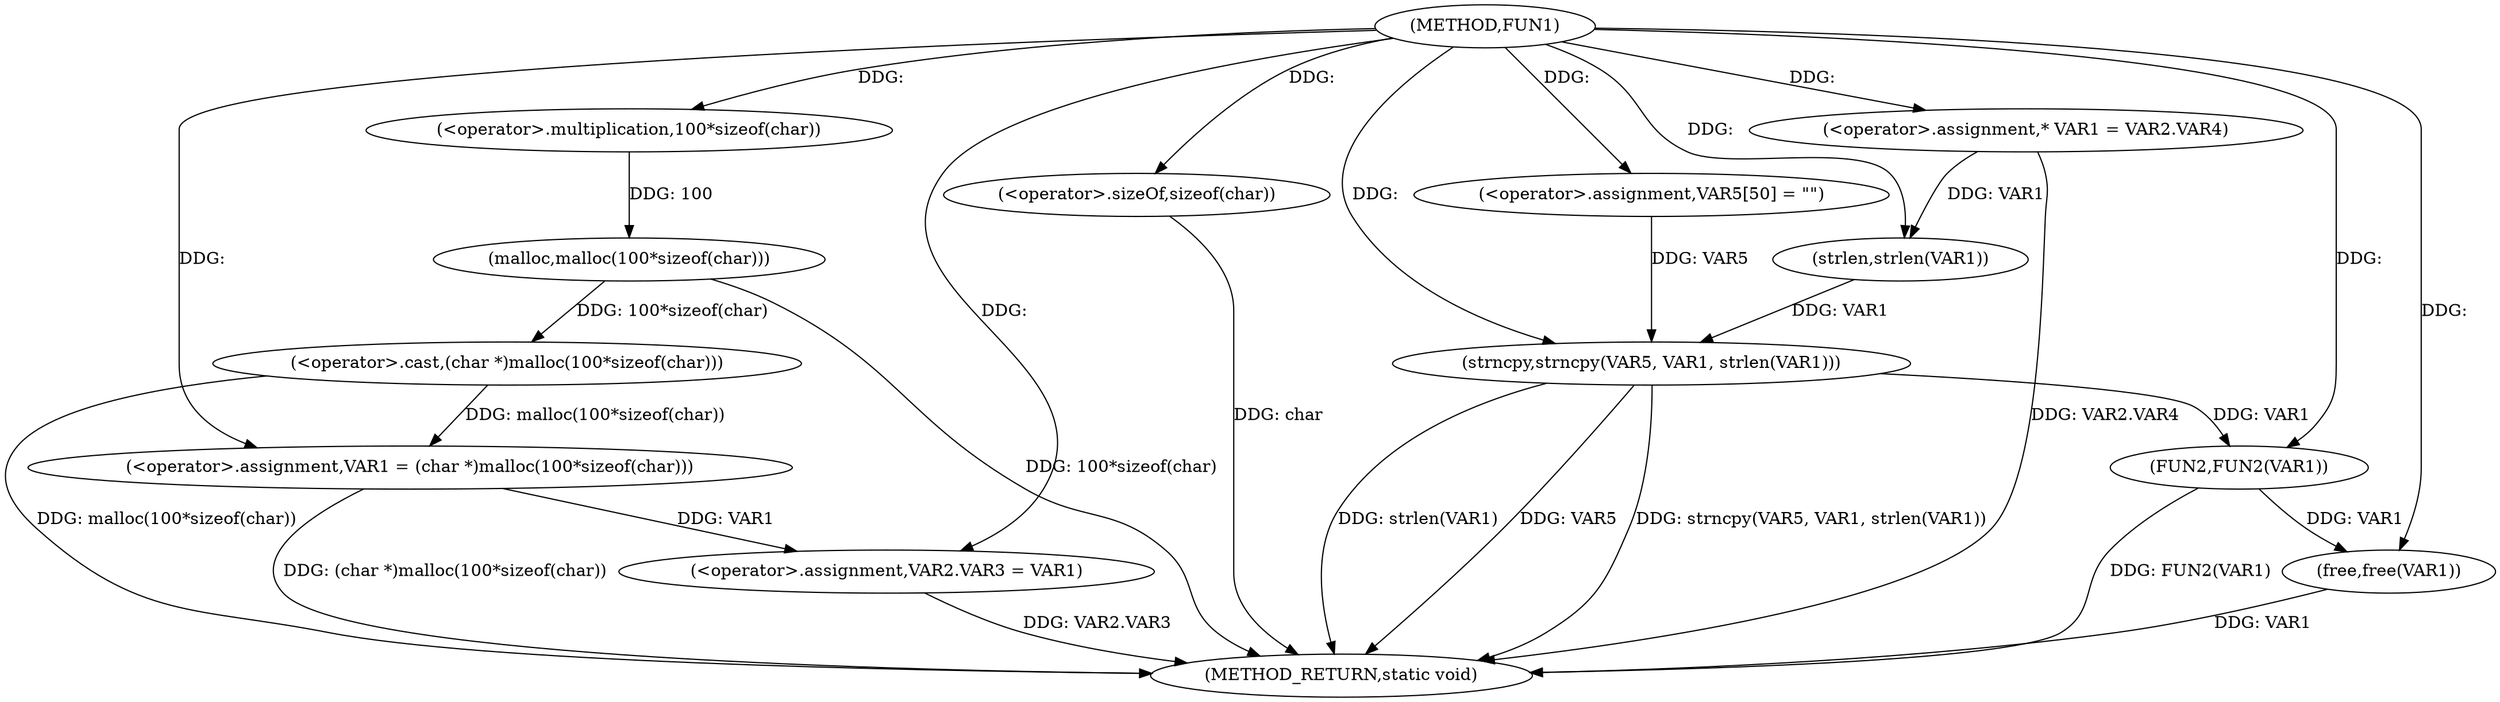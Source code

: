 digraph FUN1 {  
"1000100" [label = "(METHOD,FUN1)" ]
"1000139" [label = "(METHOD_RETURN,static void)" ]
"1000104" [label = "(<operator>.assignment,VAR1 = (char *)malloc(100*sizeof(char)))" ]
"1000106" [label = "(<operator>.cast,(char *)malloc(100*sizeof(char)))" ]
"1000108" [label = "(malloc,malloc(100*sizeof(char)))" ]
"1000109" [label = "(<operator>.multiplication,100*sizeof(char))" ]
"1000111" [label = "(<operator>.sizeOf,sizeof(char))" ]
"1000113" [label = "(<operator>.assignment,VAR2.VAR3 = VAR1)" ]
"1000120" [label = "(<operator>.assignment,* VAR1 = VAR2.VAR4)" ]
"1000127" [label = "(<operator>.assignment,VAR5[50] = \"\")" ]
"1000130" [label = "(strncpy,strncpy(VAR5, VAR1, strlen(VAR1)))" ]
"1000133" [label = "(strlen,strlen(VAR1))" ]
"1000135" [label = "(FUN2,FUN2(VAR1))" ]
"1000137" [label = "(free,free(VAR1))" ]
  "1000130" -> "1000139"  [ label = "DDG: strncpy(VAR5, VAR1, strlen(VAR1))"] 
  "1000106" -> "1000139"  [ label = "DDG: malloc(100*sizeof(char))"] 
  "1000113" -> "1000139"  [ label = "DDG: VAR2.VAR3"] 
  "1000120" -> "1000139"  [ label = "DDG: VAR2.VAR4"] 
  "1000137" -> "1000139"  [ label = "DDG: VAR1"] 
  "1000130" -> "1000139"  [ label = "DDG: VAR5"] 
  "1000130" -> "1000139"  [ label = "DDG: strlen(VAR1)"] 
  "1000111" -> "1000139"  [ label = "DDG: char"] 
  "1000135" -> "1000139"  [ label = "DDG: FUN2(VAR1)"] 
  "1000104" -> "1000139"  [ label = "DDG: (char *)malloc(100*sizeof(char))"] 
  "1000108" -> "1000139"  [ label = "DDG: 100*sizeof(char)"] 
  "1000106" -> "1000104"  [ label = "DDG: malloc(100*sizeof(char))"] 
  "1000100" -> "1000104"  [ label = "DDG: "] 
  "1000108" -> "1000106"  [ label = "DDG: 100*sizeof(char)"] 
  "1000109" -> "1000108"  [ label = "DDG: 100"] 
  "1000100" -> "1000109"  [ label = "DDG: "] 
  "1000100" -> "1000111"  [ label = "DDG: "] 
  "1000104" -> "1000113"  [ label = "DDG: VAR1"] 
  "1000100" -> "1000113"  [ label = "DDG: "] 
  "1000100" -> "1000120"  [ label = "DDG: "] 
  "1000100" -> "1000127"  [ label = "DDG: "] 
  "1000127" -> "1000130"  [ label = "DDG: VAR5"] 
  "1000100" -> "1000130"  [ label = "DDG: "] 
  "1000133" -> "1000130"  [ label = "DDG: VAR1"] 
  "1000120" -> "1000133"  [ label = "DDG: VAR1"] 
  "1000100" -> "1000133"  [ label = "DDG: "] 
  "1000130" -> "1000135"  [ label = "DDG: VAR1"] 
  "1000100" -> "1000135"  [ label = "DDG: "] 
  "1000135" -> "1000137"  [ label = "DDG: VAR1"] 
  "1000100" -> "1000137"  [ label = "DDG: "] 
}
